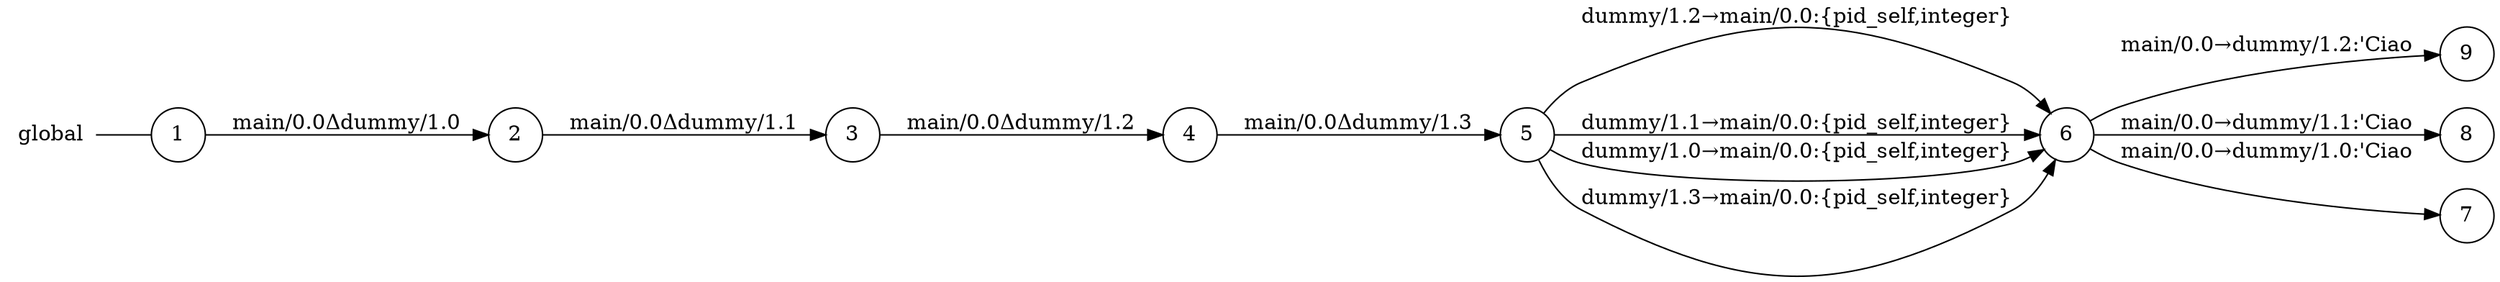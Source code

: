 digraph global {
	rankdir="LR";
	n_0 [label="global", shape="plaintext"];
	n_1 [id="5", shape=circle, label="5"];
	n_2 [id="6", shape=circle, label="6"];
	n_3 [id="1", shape=circle, label="1"];
	n_0 -> n_3 [arrowhead=none];
	n_4 [id="9", shape=circle, label="9"];
	n_5 [id="2", shape=circle, label="2"];
	n_6 [id="8", shape=circle, label="8"];
	n_7 [id="4", shape=circle, label="4"];
	n_8 [id="7", shape=circle, label="7"];
	n_9 [id="3", shape=circle, label="3"];

	n_2 -> n_4 [id="[$e|10]", label="main/0.0→dummy/1.2:'Ciao"];
	n_2 -> n_6 [id="[$e|9]", label="main/0.0→dummy/1.1:'Ciao"];
	n_2 -> n_8 [id="[$e|8]", label="main/0.0→dummy/1.0:'Ciao"];
	n_1 -> n_2 [id="[$e|6]", label="dummy/1.2→main/0.0:{pid_self,integer}"];
	n_7 -> n_1 [id="[$e|3]", label="main/0.0Δdummy/1.3"];
	n_9 -> n_7 [id="[$e|2]", label="main/0.0Δdummy/1.2"];
	n_1 -> n_2 [id="[$e|5]", label="dummy/1.1→main/0.0:{pid_self,integer}"];
	n_5 -> n_9 [id="[$e|1]", label="main/0.0Δdummy/1.1"];
	n_1 -> n_2 [id="[$e|4]", label="dummy/1.0→main/0.0:{pid_self,integer}"];
	n_1 -> n_2 [id="[$e|7]", label="dummy/1.3→main/0.0:{pid_self,integer}"];
	n_3 -> n_5 [id="[$e|0]", label="main/0.0Δdummy/1.0"];
}

